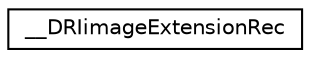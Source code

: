 digraph "Graphe hiérarchique des classes"
{
  edge [fontname="Helvetica",fontsize="10",labelfontname="Helvetica",labelfontsize="10"];
  node [fontname="Helvetica",fontsize="10",shape=record];
  rankdir="LR";
  Node1 [label="__DRIimageExtensionRec",height=0.2,width=0.4,color="black", fillcolor="white", style="filled",URL="$struct_____d_r_iimage_extension_rec.html"];
}
